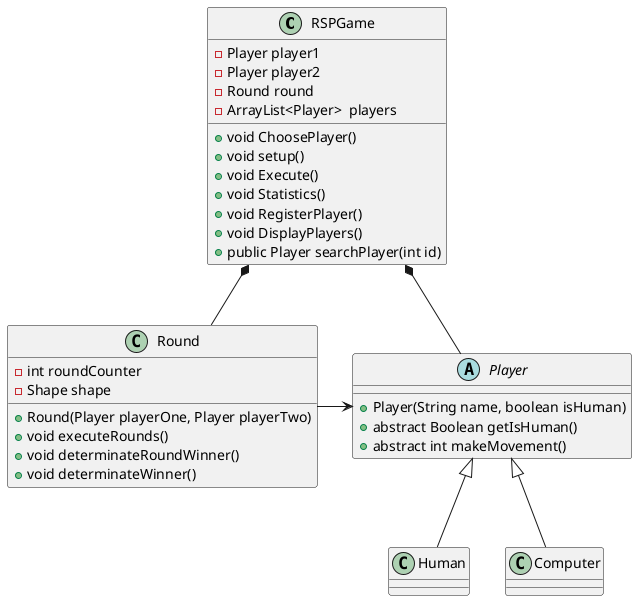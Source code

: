@startuml rsp-classes
    class RSPGame{
        -Player player1
        -Player player2
        -Round round
        -ArrayList<Player>  players

        +void ChoosePlayer()
        +void setup()
        +void Execute()
        +void Statistics()
        +void RegisterPlayer()
        +void DisplayPlayers()
        +public Player searchPlayer(int id)
    }

    abstract class Player{

        +Player(String name, boolean isHuman)
        +abstract Boolean getIsHuman()
        +abstract int makeMovement()
    }


    class Round{
        -int roundCounter
        -Shape shape

        +Round(Player playerOne, Player playerTwo)
        +void executeRounds()
        +void determinateRoundWinner()
        +void determinateWinner()
    }

    class Human{
        
    }

    class Computer{
        
    }

    RSPGame *-- Player
    RSPGame *-- Round


    Player <|-- Human
    Player <|-- Computer

    Round -right-> Player

@enduml